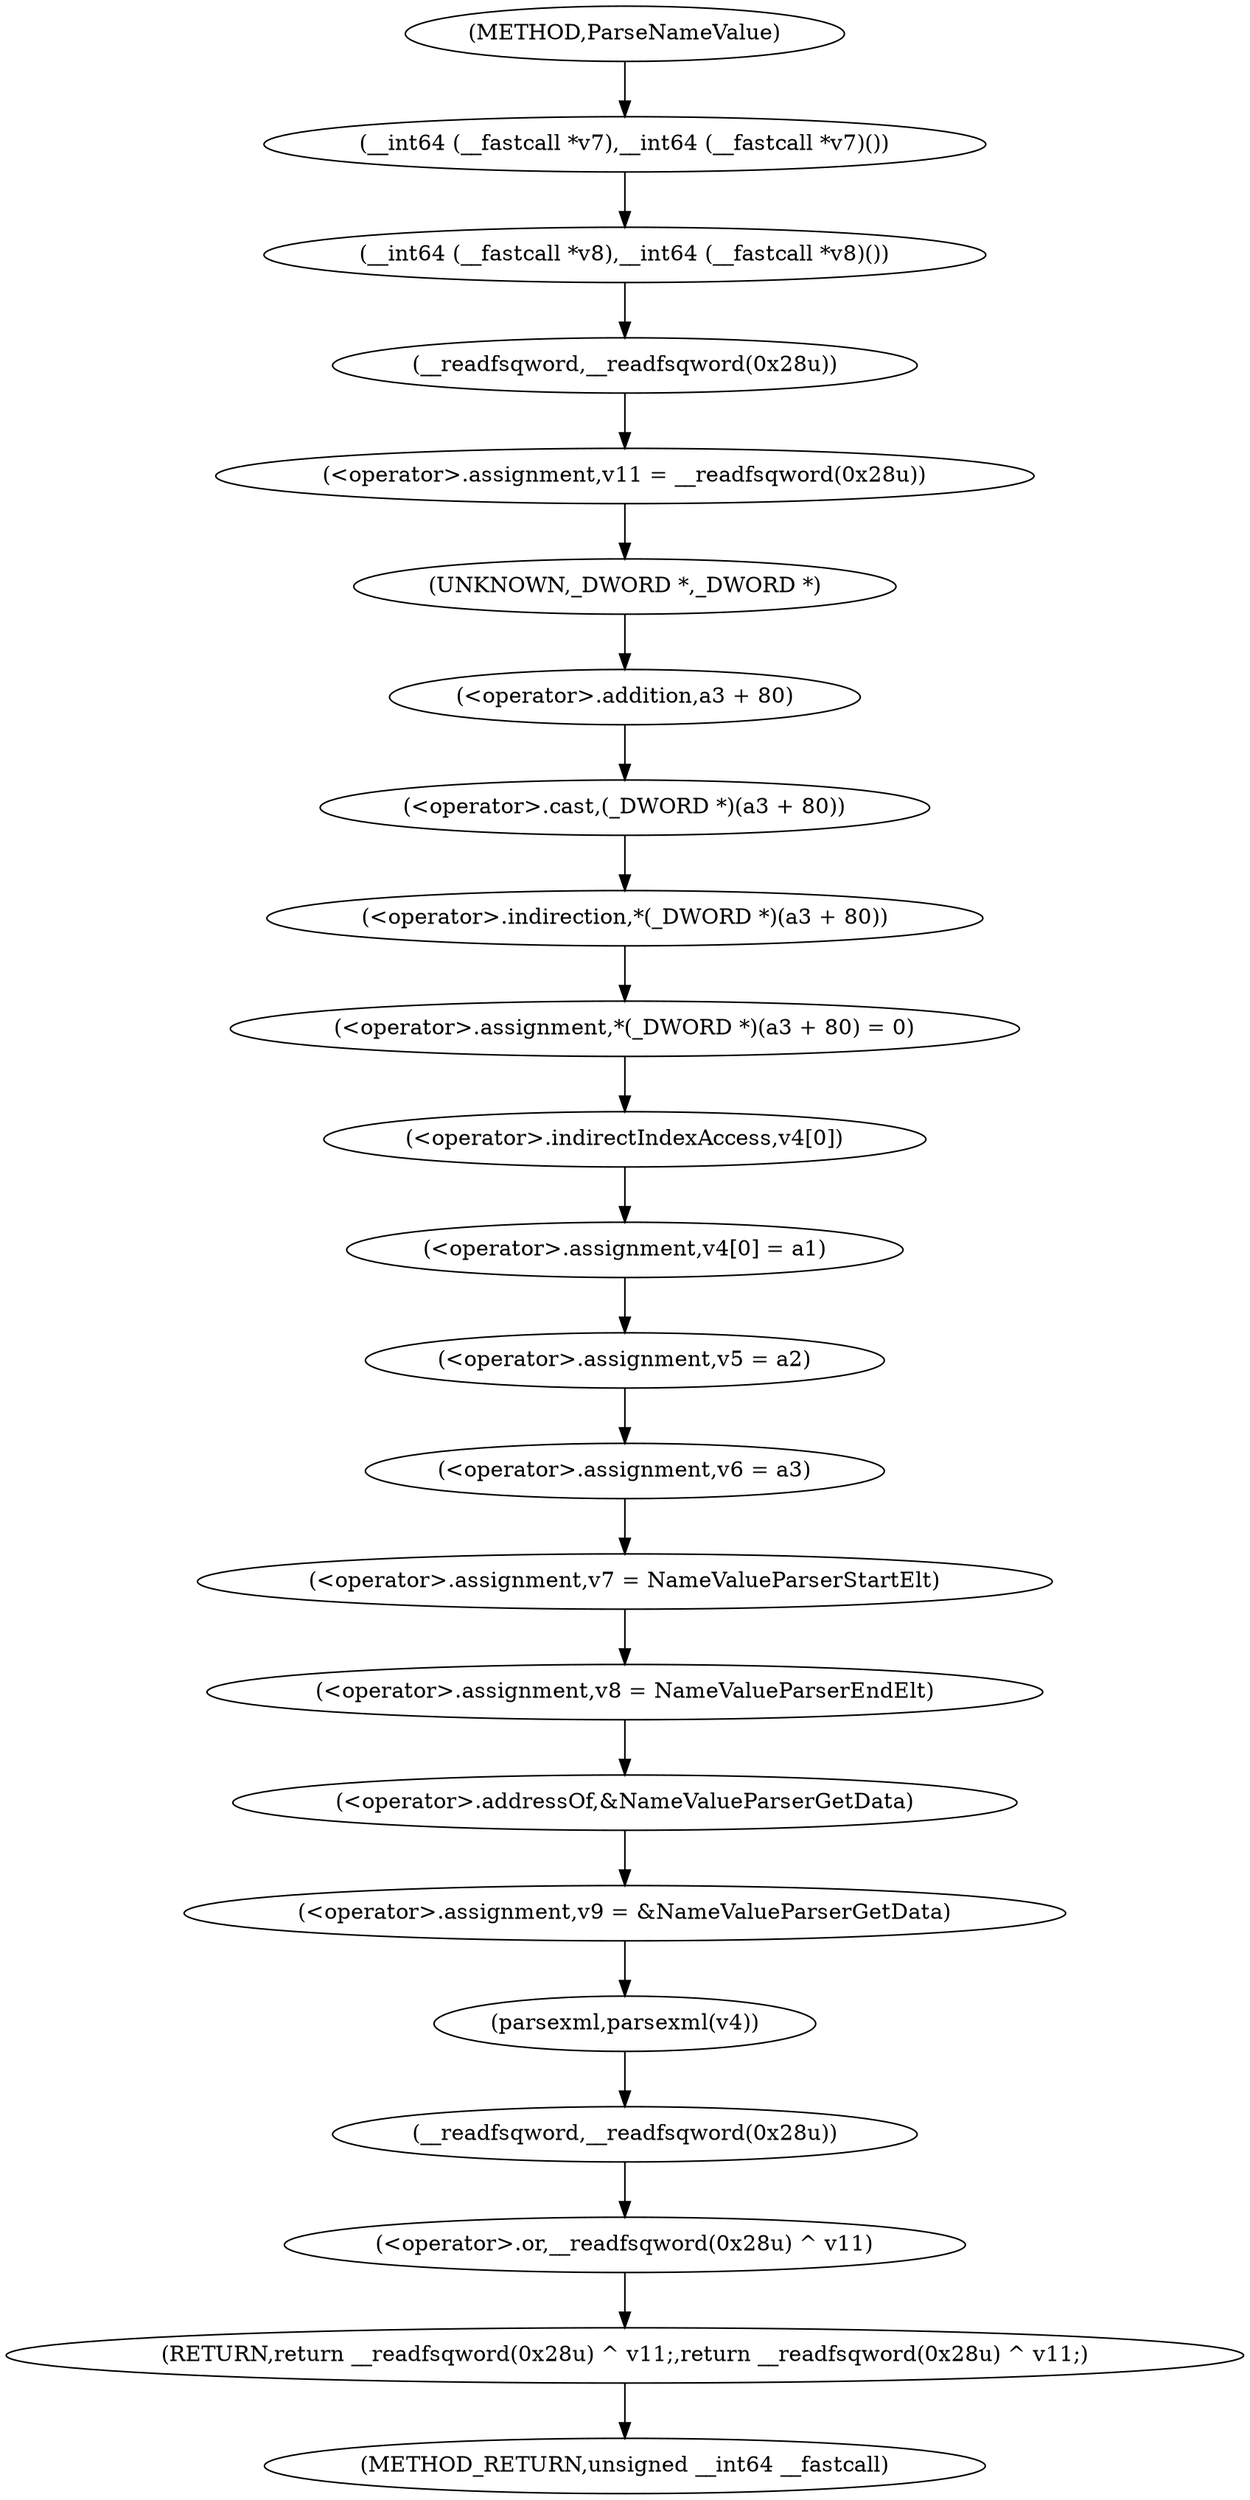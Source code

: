 digraph ParseNameValue {  
"1000117" [label = "(__int64 (__fastcall *v7),__int64 (__fastcall *v7)())" ]
"1000118" [label = "(__int64 (__fastcall *v8),__int64 (__fastcall *v8)())" ]
"1000122" [label = "(<operator>.assignment,v11 = __readfsqword(0x28u))" ]
"1000124" [label = "(__readfsqword,__readfsqword(0x28u))" ]
"1000128" [label = "(<operator>.assignment,*(_DWORD *)(a3 + 80) = 0)" ]
"1000129" [label = "(<operator>.indirection,*(_DWORD *)(a3 + 80))" ]
"1000130" [label = "(<operator>.cast,(_DWORD *)(a3 + 80))" ]
"1000131" [label = "(UNKNOWN,_DWORD *,_DWORD *)" ]
"1000132" [label = "(<operator>.addition,a3 + 80)" ]
"1000136" [label = "(<operator>.assignment,v4[0] = a1)" ]
"1000137" [label = "(<operator>.indirectIndexAccess,v4[0])" ]
"1000141" [label = "(<operator>.assignment,v5 = a2)" ]
"1000144" [label = "(<operator>.assignment,v6 = a3)" ]
"1000147" [label = "(<operator>.assignment,v7 = NameValueParserStartElt)" ]
"1000150" [label = "(<operator>.assignment,v8 = NameValueParserEndElt)" ]
"1000153" [label = "(<operator>.assignment,v9 = &NameValueParserGetData)" ]
"1000155" [label = "(<operator>.addressOf,&NameValueParserGetData)" ]
"1000158" [label = "(parsexml,parsexml(v4))" ]
"1000160" [label = "(RETURN,return __readfsqword(0x28u) ^ v11;,return __readfsqword(0x28u) ^ v11;)" ]
"1000161" [label = "(<operator>.or,__readfsqword(0x28u) ^ v11)" ]
"1000162" [label = "(__readfsqword,__readfsqword(0x28u))" ]
"1000109" [label = "(METHOD,ParseNameValue)" ]
"1000165" [label = "(METHOD_RETURN,unsigned __int64 __fastcall)" ]
  "1000117" -> "1000118" 
  "1000118" -> "1000124" 
  "1000122" -> "1000131" 
  "1000124" -> "1000122" 
  "1000128" -> "1000137" 
  "1000129" -> "1000128" 
  "1000130" -> "1000129" 
  "1000131" -> "1000132" 
  "1000132" -> "1000130" 
  "1000136" -> "1000141" 
  "1000137" -> "1000136" 
  "1000141" -> "1000144" 
  "1000144" -> "1000147" 
  "1000147" -> "1000150" 
  "1000150" -> "1000155" 
  "1000153" -> "1000158" 
  "1000155" -> "1000153" 
  "1000158" -> "1000162" 
  "1000160" -> "1000165" 
  "1000161" -> "1000160" 
  "1000162" -> "1000161" 
  "1000109" -> "1000117" 
}
